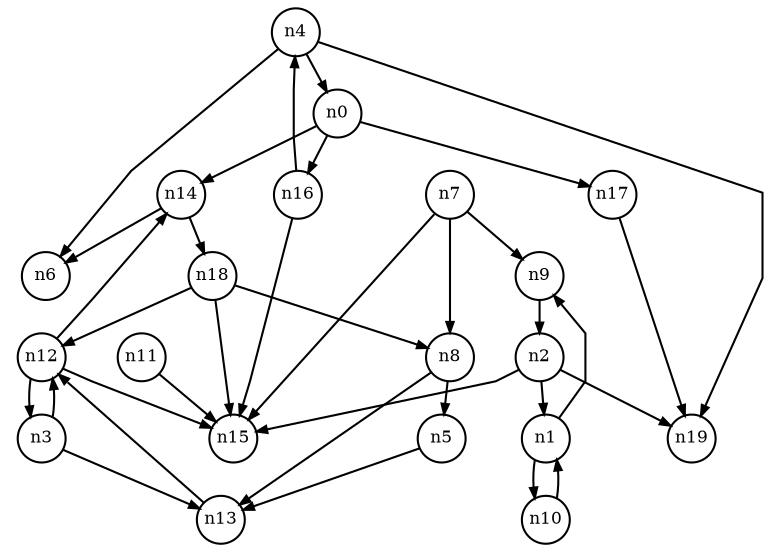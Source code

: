 digraph G{
splines=polyline;
ranksep=0.22;
nodesep=0.22;
nodesize=0.16;
fontsize=8
edge [arrowsize=0.5]
node [fontsize=8 shape=circle width=0.32 fixedsize=shape];

n14 -> n6
n14 -> n18
n0 -> n14
n0 -> n16
n0 -> n17
n16 -> n15
n16 -> n4
n17 -> n19
n9 -> n2
n1 -> n9
n1 -> n10
n2 -> n1
n2 -> n15
n2 -> n19
n13 -> n12
n3 -> n13
n3 -> n12
n4 -> n0
n4 -> n6
n4 -> n19
n5 -> n13
n8 -> n5
n8 -> n13
n7 -> n8
n7 -> n9
n7 -> n15
n10 -> n1
n11 -> n15
n12 -> n3
n12 -> n14
n12 -> n15
n18 -> n8
n18 -> n15
n18 -> n12
}
